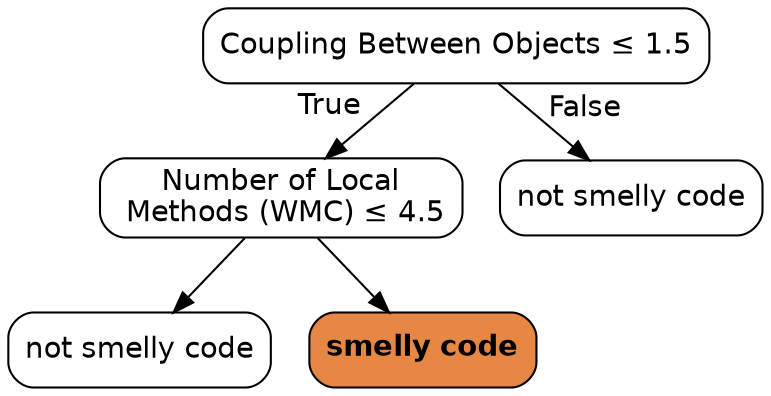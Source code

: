 digraph Tree {
node [color="black", fontname=helvetica, shape=box,  style="filled, rounded", fillcolor="#FFFFFF"];
edge [fontname=helvetica];
0 [label=<Coupling Between Objects &le; 1.5>];
1 [label=<Number of Local<br/> Methods (WMC) &le; 4.5>];
0 -> 1  [headlabel="True", labelangle=45, labeldistance="2.5"];
3 [label=<not smelly code>];
1 -> 3;
4 [label=<<b>smelly code</b>>, fillcolor="#e68743"];
1 -> 4;
2 [label=<not smelly code>];
0 -> 2  [headlabel="False", labelangle="-45", labeldistance="2.5"];
}
